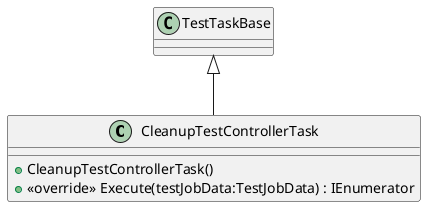@startuml
class CleanupTestControllerTask {
    + CleanupTestControllerTask()
    + <<override>> Execute(testJobData:TestJobData) : IEnumerator
}
TestTaskBase <|-- CleanupTestControllerTask
@enduml
